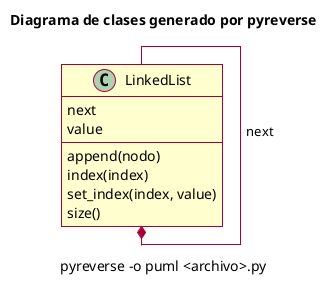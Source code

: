 /'
  @title        CAJERO BANCARIO
  @description  Ejercicio del banco con POO
  @author       Gerardo Tordoya
  @date         2022-10-13
  @remark       Para generar este archivo .puml se usó:
                *) pyreverse -ASmy -o puml ejercicio_banco_poo.py
                *) pyreverse -o puml ejercicio_banco_poo.py
  @credits      https://github.com/PyCQA/pylint/issues/5950
                https://pylint.pycqa.org/en/v2.15.3/pyreverse.html
'/

@startuml Cajero Bancario en POO

' Configuración de plantilla.
skin rose
skinparam classFontName Calibri
skinparam shadowing false
skinparam linetype ortho
'hide circle

' ──────────────────────────────────────────────────────────────────────────────
title Diagrama de clases generado por pyreverse
' ──────────────────────────────────────────────────────────────────────────────

set namespaceSeparator none

class "LinkedList" as ejercicio_banco_poo.LinkedList
{
    next
    value
    append(nodo)
    index(index)
    set_index(index, value)
    size()
}

ejercicio_banco_poo.LinkedList --* ejercicio_banco_poo.LinkedList : next

' ──────────────────────────────────────────────────────────────────────────────
caption pyreverse -o puml <archivo>.py
' ──────────────────────────────────────────────────────────────────────────────

@enduml
